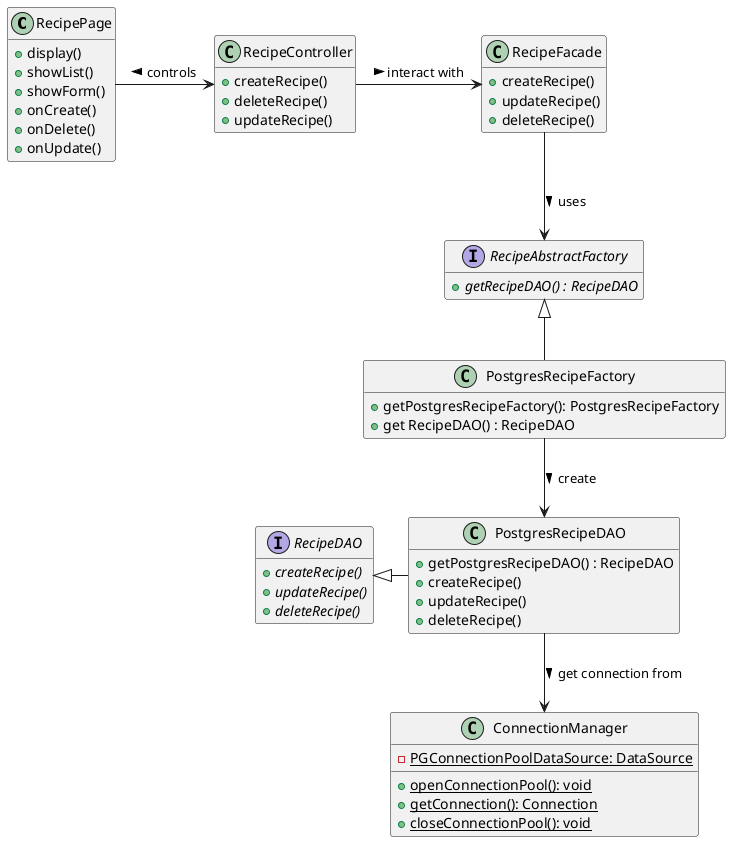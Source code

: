 ' same remarks as for ingredientClassDiagram
@startuml recipeClassDiagram
hide empty members

class RecipePage {
  + display()
  + showList()
  + showForm()
  + onCreate()
  + onDelete()
  + onUpdate()
}

class RecipeController {
  + createRecipe()
  + deleteRecipe()
  + updateRecipe()
}


class RecipeFacade {
  + createRecipe()
  + updateRecipe()
  + deleteRecipe()
}


interface RecipeAbstractFactory {
  + {abstract} getRecipeDAO() : RecipeDAO

}


class PostgresRecipeFactory {
  + getPostgresRecipeFactory(): PostgresRecipeFactory
  + get RecipeDAO() : RecipeDAO
}


Interface RecipeDAO {
  + {abstract} createRecipe()
  + {abstract} updateRecipe()
  + {abstract} deleteRecipe()
}


class PostgresRecipeDAO{
  + getPostgresRecipeDAO() : RecipeDAO
  + createRecipe()
  + updateRecipe()
  + deleteRecipe()
}


class ConnectionManager {
  - {static} PGConnectionPoolDataSource: DataSource
  + {static} openConnectionPool(): void
  + {static} getConnection(): Connection
  + {static} closeConnectionPool(): void
}


' database "Postgres\nDatabase" as Postgres {

' }

PostgresRecipeFactory -u-|> RecipeAbstractFactory
PostgresRecipeDAO     -l-|> RecipeDAO

RecipePage            -r-> RecipeController: <  controls
RecipeController      -r-> RecipeFacade: > interact with
RecipeFacade          --> RecipeAbstractFactory: > uses
PostgresRecipeFactory --> PostgresRecipeDAO: > create
PostgresRecipeDAO     --> ConnectionManager: > get connection from
' ConnectionManager     --> Postgres



@enduml
